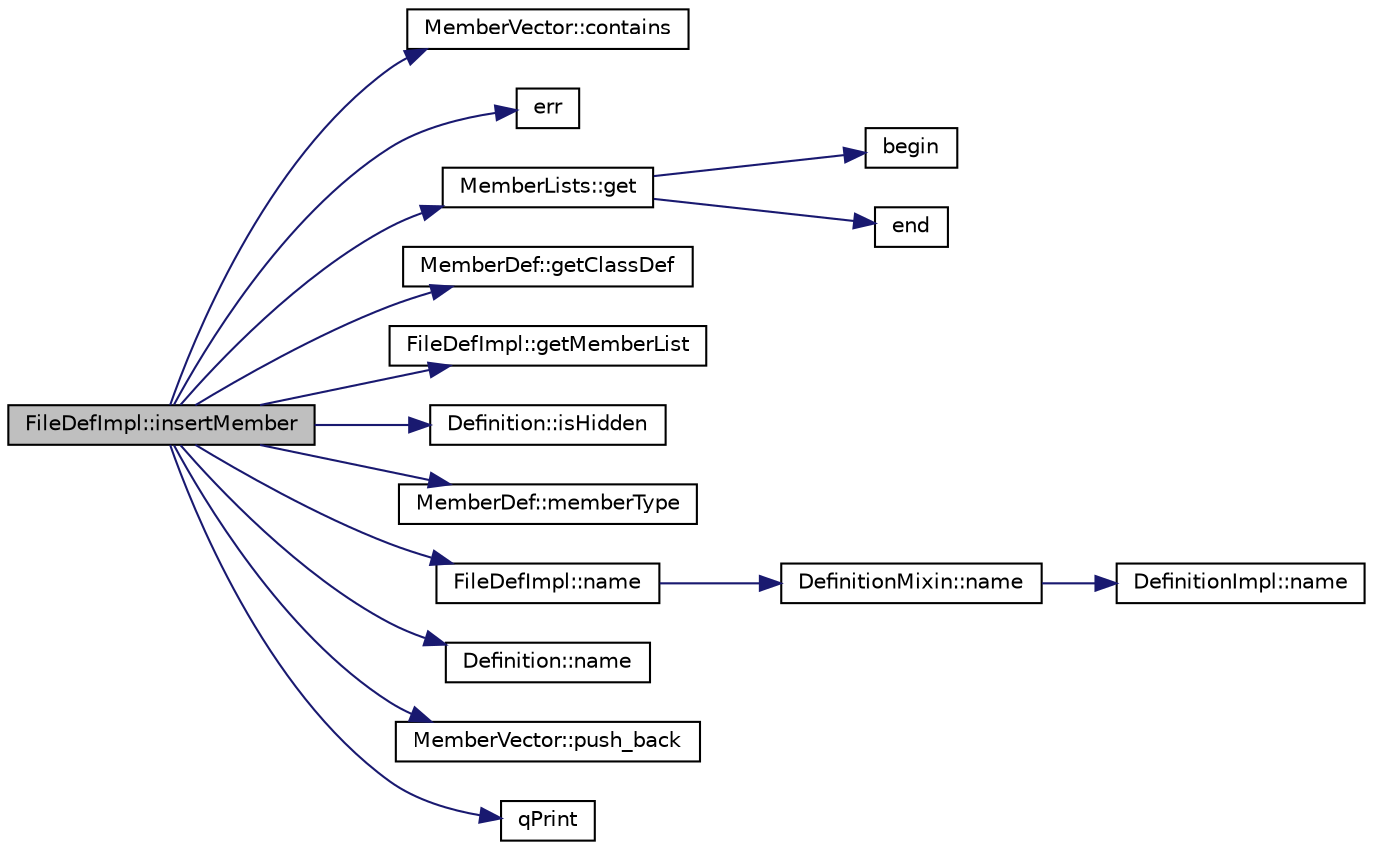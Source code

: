digraph "FileDefImpl::insertMember"
{
 // LATEX_PDF_SIZE
  edge [fontname="Helvetica",fontsize="10",labelfontname="Helvetica",labelfontsize="10"];
  node [fontname="Helvetica",fontsize="10",shape=record];
  rankdir="LR";
  Node1 [label="FileDefImpl::insertMember",height=0.2,width=0.4,color="black", fillcolor="grey75", style="filled", fontcolor="black",tooltip=" "];
  Node1 -> Node2 [color="midnightblue",fontsize="10",style="solid",fontname="Helvetica"];
  Node2 [label="MemberVector::contains",height=0.2,width=0.4,color="black", fillcolor="white", style="filled",URL="$classMemberVector.html#a817df2f5b077b2226f5a620fc65bbfaa",tooltip=" "];
  Node1 -> Node3 [color="midnightblue",fontsize="10",style="solid",fontname="Helvetica"];
  Node3 [label="err",height=0.2,width=0.4,color="black", fillcolor="white", style="filled",URL="$message_8cpp.html#aede5746344fdce99647541101eaa7f06",tooltip=" "];
  Node1 -> Node4 [color="midnightblue",fontsize="10",style="solid",fontname="Helvetica"];
  Node4 [label="MemberLists::get",height=0.2,width=0.4,color="black", fillcolor="white", style="filled",URL="$classMemberLists.html#a4c6708898611587ed51cf6c1a2622c52",tooltip=" "];
  Node4 -> Node5 [color="midnightblue",fontsize="10",style="solid",fontname="Helvetica"];
  Node5 [label="begin",height=0.2,width=0.4,color="black", fillcolor="white", style="filled",URL="$dir_8cpp.html#a6c544e0039887bf39e3c9e85f55d8ebc",tooltip=" "];
  Node4 -> Node6 [color="midnightblue",fontsize="10",style="solid",fontname="Helvetica"];
  Node6 [label="end",height=0.2,width=0.4,color="black", fillcolor="white", style="filled",URL="$dir_8cpp.html#abb4720f72b574f81dc4f7aea0e653a64",tooltip=" "];
  Node1 -> Node7 [color="midnightblue",fontsize="10",style="solid",fontname="Helvetica"];
  Node7 [label="MemberDef::getClassDef",height=0.2,width=0.4,color="black", fillcolor="white", style="filled",URL="$classMemberDef.html#a33ff70edee6691aacaeecf40a1146995",tooltip=" "];
  Node1 -> Node8 [color="midnightblue",fontsize="10",style="solid",fontname="Helvetica"];
  Node8 [label="FileDefImpl::getMemberList",height=0.2,width=0.4,color="black", fillcolor="white", style="filled",URL="$classFileDefImpl.html#a88fed06eebe67153120b530866231b2a",tooltip=" "];
  Node1 -> Node9 [color="midnightblue",fontsize="10",style="solid",fontname="Helvetica"];
  Node9 [label="Definition::isHidden",height=0.2,width=0.4,color="black", fillcolor="white", style="filled",URL="$classDefinition.html#a930740d353cfe143eb9efe0d12b7f938",tooltip=" "];
  Node1 -> Node10 [color="midnightblue",fontsize="10",style="solid",fontname="Helvetica"];
  Node10 [label="MemberDef::memberType",height=0.2,width=0.4,color="black", fillcolor="white", style="filled",URL="$classMemberDef.html#abbdaf88716807e7ff82ed7502cde51fc",tooltip=" "];
  Node1 -> Node11 [color="midnightblue",fontsize="10",style="solid",fontname="Helvetica"];
  Node11 [label="FileDefImpl::name",height=0.2,width=0.4,color="black", fillcolor="white", style="filled",URL="$classFileDefImpl.html#af09750b8bb362bd1a5c4be32991ee20b",tooltip=" "];
  Node11 -> Node12 [color="midnightblue",fontsize="10",style="solid",fontname="Helvetica"];
  Node12 [label="DefinitionMixin::name",height=0.2,width=0.4,color="black", fillcolor="white", style="filled",URL="$classDefinitionMixin.html#a03a95195d1616701c67a11d38b2b22bf",tooltip=" "];
  Node12 -> Node13 [color="midnightblue",fontsize="10",style="solid",fontname="Helvetica"];
  Node13 [label="DefinitionImpl::name",height=0.2,width=0.4,color="black", fillcolor="white", style="filled",URL="$classDefinitionImpl.html#a74ef9c81f02bb1ffaf62ba31239750c4",tooltip=" "];
  Node1 -> Node14 [color="midnightblue",fontsize="10",style="solid",fontname="Helvetica"];
  Node14 [label="Definition::name",height=0.2,width=0.4,color="black", fillcolor="white", style="filled",URL="$classDefinition.html#a9374fedd7f64fea7e0e164302d1a9e61",tooltip=" "];
  Node1 -> Node15 [color="midnightblue",fontsize="10",style="solid",fontname="Helvetica"];
  Node15 [label="MemberVector::push_back",height=0.2,width=0.4,color="black", fillcolor="white", style="filled",URL="$classMemberVector.html#af76ec8b9f3fa62a3276c0c115526325a",tooltip=" "];
  Node1 -> Node16 [color="midnightblue",fontsize="10",style="solid",fontname="Helvetica"];
  Node16 [label="qPrint",height=0.2,width=0.4,color="black", fillcolor="white", style="filled",URL="$qcstring_8h.html#a9851ebb5ae2f65b4d2b1d08421edbfd2",tooltip=" "];
}
